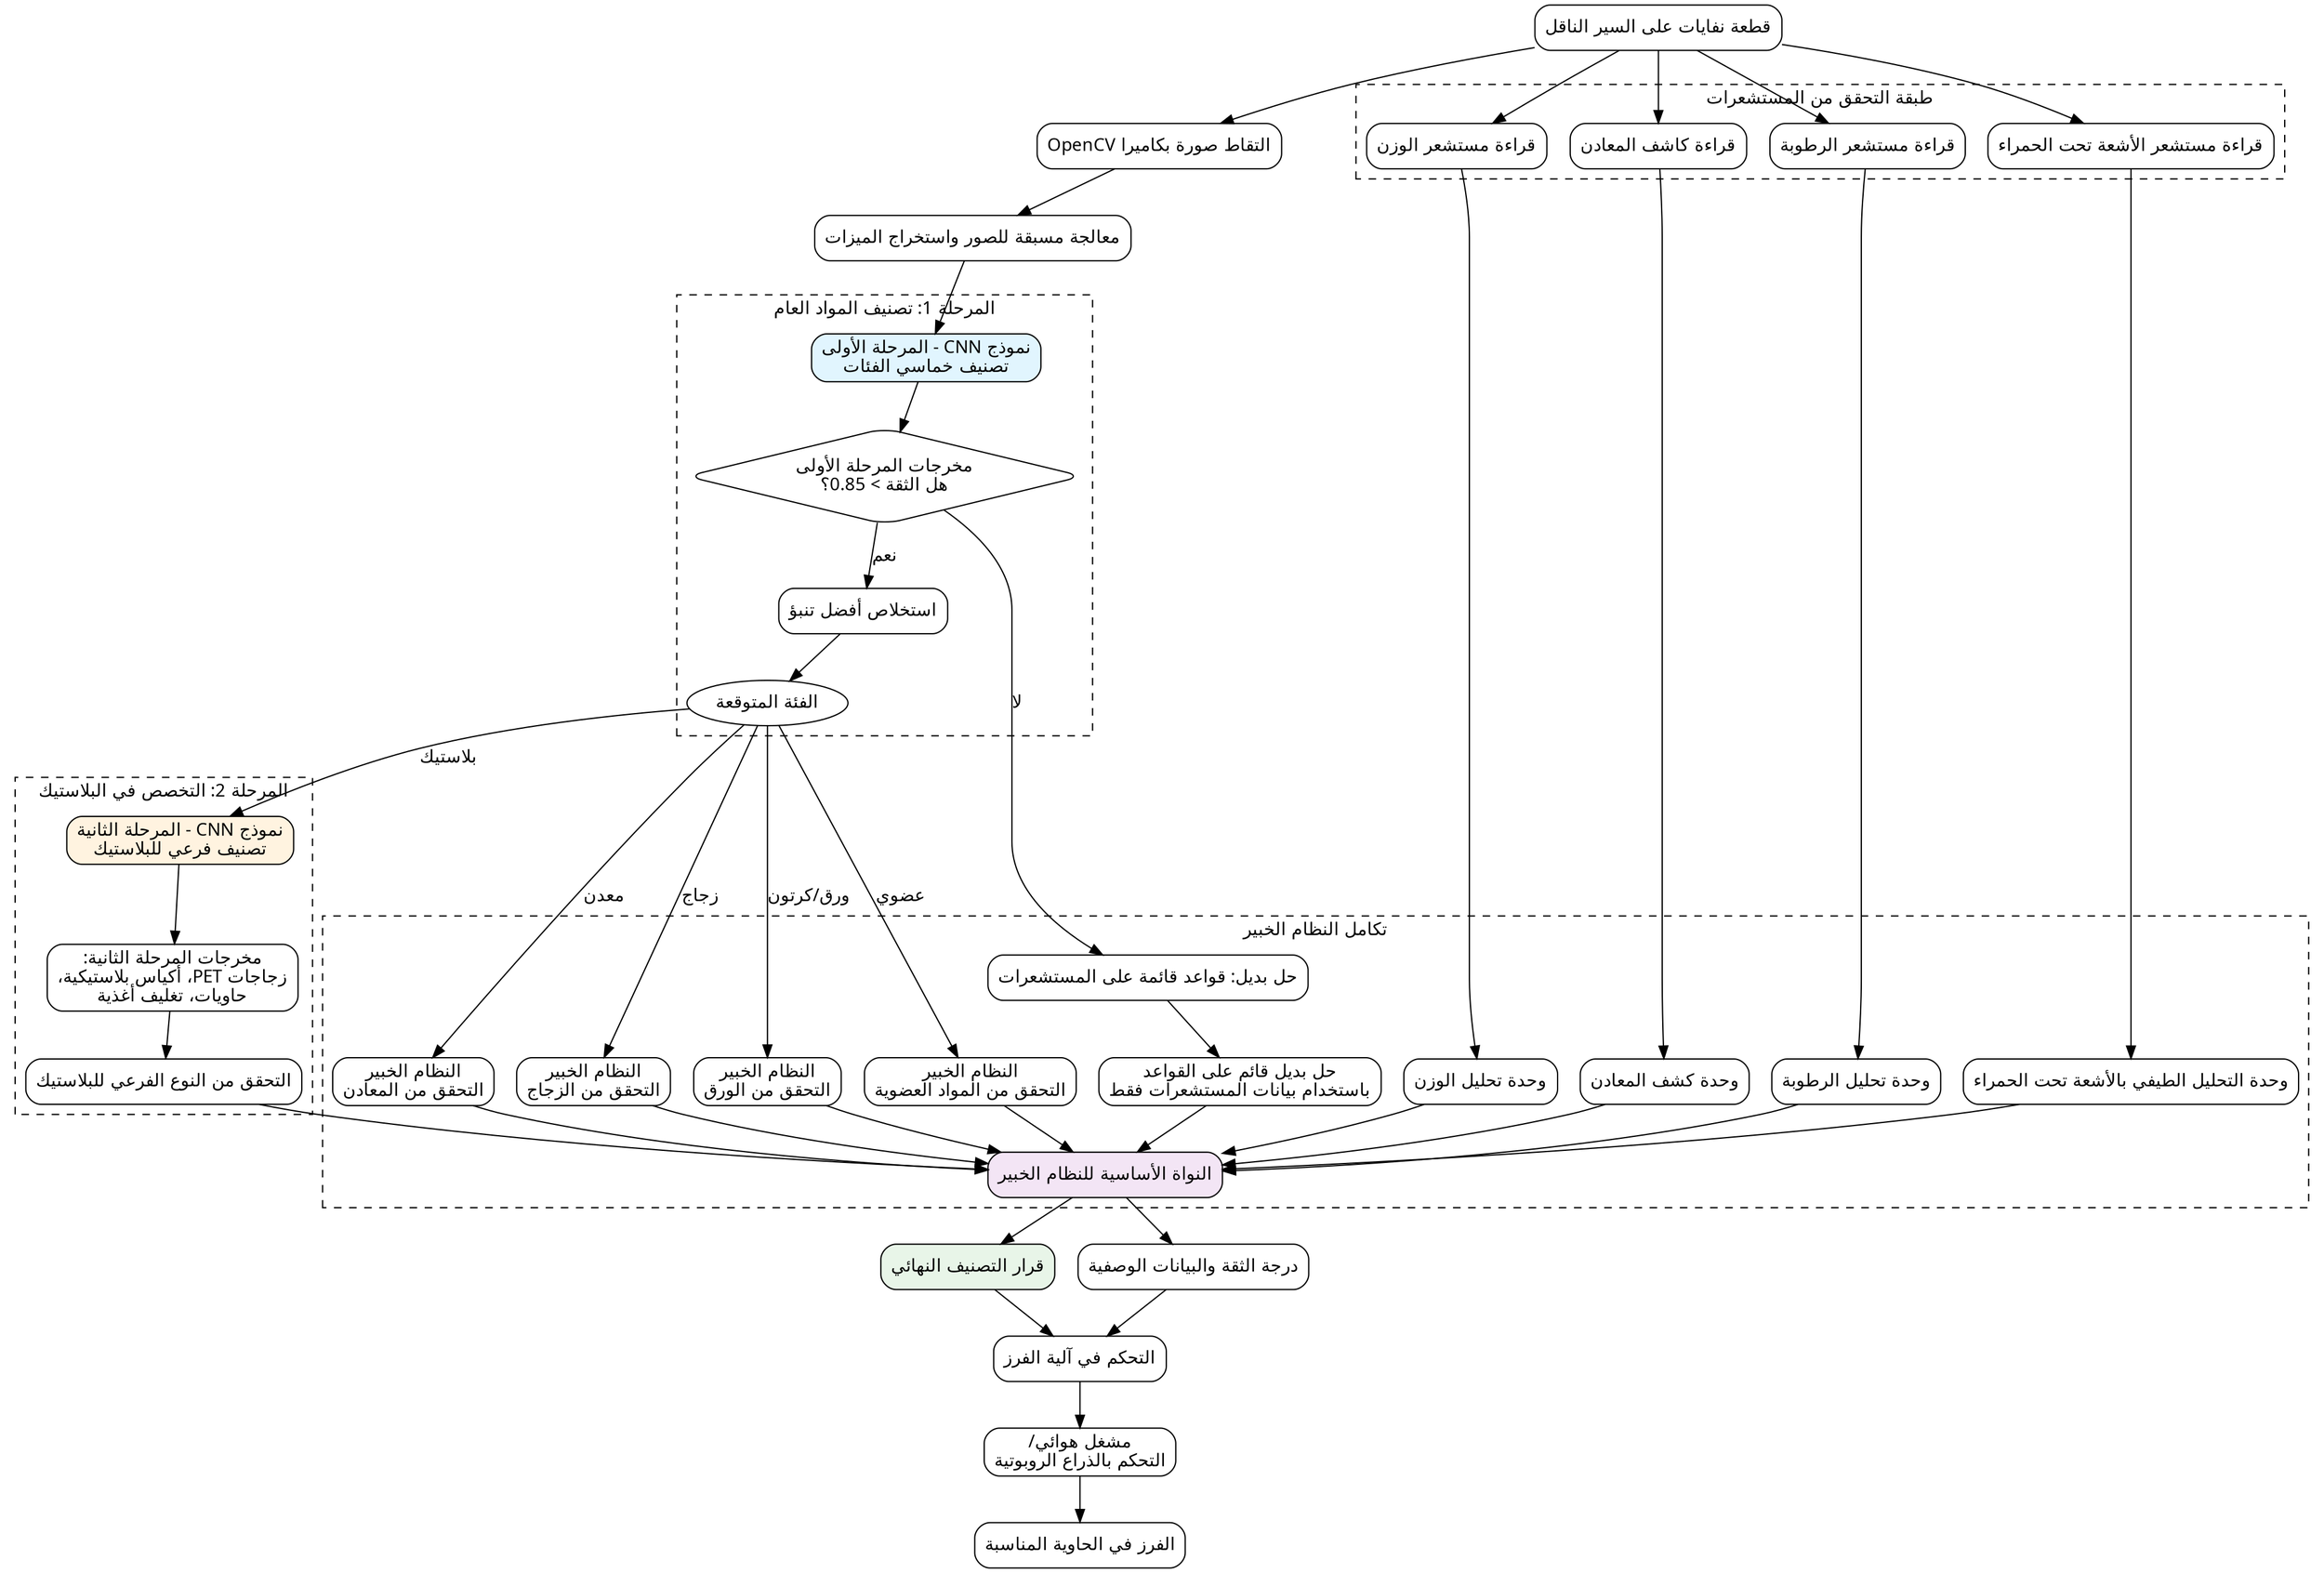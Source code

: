 digraph G {
    // Set default font for Arabic rendering
    graph [fontname="Amiri"];
    node [fontname="Amiri", shape=box, style=rounded];
    edge [fontname="Amiri"];
    
    rankdir=TB;

    // Node Definitions (Translated to Arabic)
    A [label="قطعة نفايات على السير الناقل"];
    B [label="التقاط صورة بكاميرا OpenCV"];
    C [label="قراءة مستشعر الوزن"];
    D [label="قراءة كاشف المعادن"];
    E [label="قراءة مستشعر الرطوبة"];
    F [label="قراءة مستشعر الأشعة تحت الحمراء"];
    
    G [label="معالجة مسبقة للصور واستخراج الميزات"];
    H [label="نموذج CNN - المرحلة الأولى\nتصنيف خماسي الفئات", style="filled, rounded", fillcolor="#e1f5fe"];
    I [label="مخرجات المرحلة الأولى\nهل الثقة > 0.85؟", shape=diamond];
    J [label="استخلاص أفضل تنبؤ"];
    K [label="حل بديل: قواعد قائمة على المستشعرات"];
    
    L [label="الفئة المتوقعة", shape=ellipse];
    
    M [label="نموذج CNN - المرحلة الثانية\nتصنيف فرعي للبلاستيك", style="filled, rounded", fillcolor="#fff3e0"];
    N [label="النظام الخبير\nالتحقق من المعادن"];
    O [label="النظام الخبير\nالتحقق من الزجاج"]; 
    P [label="النظام الخبير\nالتحقق من الورق"];
    Q [label="النظام الخبير\nالتحقق من المواد العضوية"];
    
    R [label="مخرجات المرحلة الثانية:\nزجاجات PET، أكياس بلاستيكية،\nحاويات، تغليف أغذية"];
    
    S [label="وحدة تحليل الوزن"];
    T [label="وحدة كشف المعادن"];
    U [label="وحدة تحليل الرطوبة"];
    V [label="وحدة التحليل الطيفي بالأشعة تحت الحمراء"];
    
    W [label="النواة الأساسية للنظام الخبير", style="filled, rounded", fillcolor="#f3e5f5"];
    X [label="التحقق من النوع الفرعي للبلاستيك"];
    Y [label="حل بديل قائم على القواعد\nباستخدام بيانات المستشعرات فقط"];
    
    Z [label="قرار التصنيف النهائي", style="filled, rounded", fillcolor="#e8f5e8"];
    AA [label="التحكم في آلية الفرز"];
    BB [label="درجة الثقة والبيانات الوصفية"];
    
    CC [label="مشغل هوائي/\nالتحكم بالذراع الروبوتية"];
    DD [label="الفرز في الحاوية المناسبة"];

    // Subgraphs (Clusters)
    subgraph "cluster_stage1" {
        label="المرحلة 1: تصنيف المواد العام";
        style=dashed;
        H; I; J; L;
    }
    
    subgraph "cluster_stage2" {
        label="المرحلة 2: التخصص في البلاستيك";
        style=dashed;
        M; R; X;
    }
    
    subgraph "cluster_expert" {
        label="تكامل النظام الخبير";
        style=dashed;
        W; N; O; P; Q; K; Y; S; T; U; V;
    }
    
    subgraph "cluster_sensors" {
        label="طبقة التحقق من المستشعرات";
        style=dashed;
        C; D; E; F;
    }

    // Edge Definitions
    A -> {B, C, D, E, F};
    B -> G;
    G -> H;
    H -> I;
    I -> J [label="نعم"];
    I -> K [label="لا"];
    J -> L;
    
    L -> M [label="بلاستيك"];
    L -> N [label="معدن"];
    L -> O [label="زجاج"];
    L -> P [label="ورق/كرتون"];
    L -> Q [label="عضوي"];
    
    M -> R;
    
    C -> S;
    D -> T;
    E -> U;
    F -> V;
    
    {S, T, U, V, N, O, P, Q} -> W;
    
    R -> X -> W;
    K -> Y -> W;
    
    W -> Z;
    W -> BB;
    Z -> AA;
    BB -> AA;
    
    AA -> CC -> DD;
}
